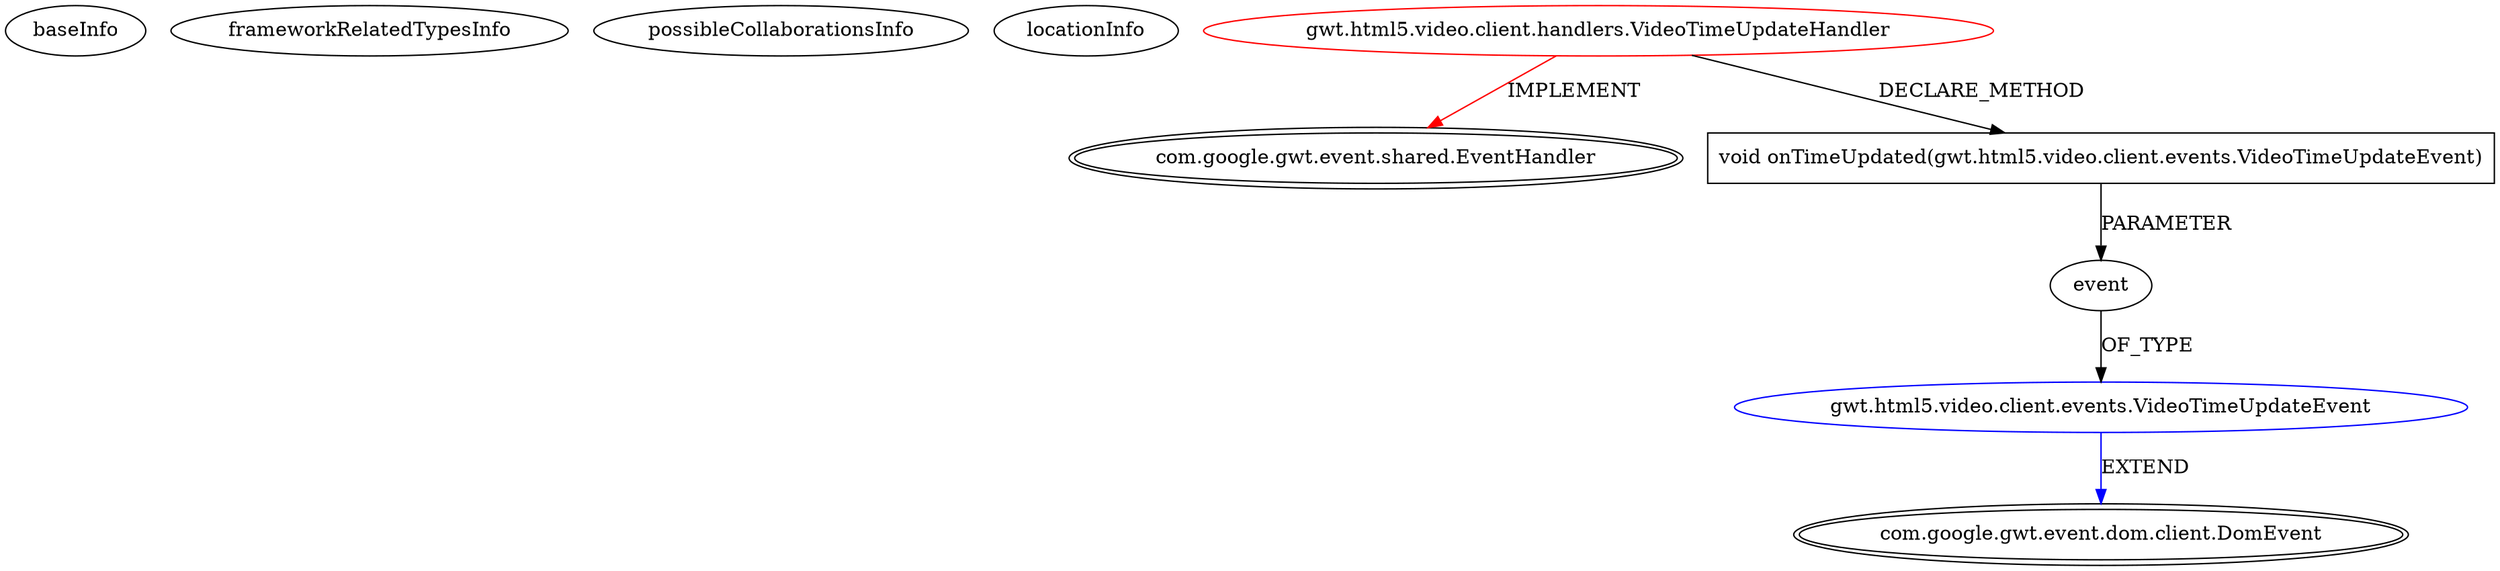 digraph {
baseInfo[graphId=4046,category="extension_graph",isAnonymous=false,possibleRelation=true]
frameworkRelatedTypesInfo[0="com.google.gwt.event.shared.EventHandler"]
possibleCollaborationsInfo[0="4046~CLIENT_METHOD_DECLARATION-PARAMETER_DECLARATION-~com.google.gwt.event.shared.EventHandler ~com.google.gwt.event.dom.client.DomEvent ~false~false"]
locationInfo[projectName="mguiral-GwtVideoLib",filePath="/mguiral-GwtVideoLib/GwtVideoLib-master/src/gwt/html5/video/client/handlers/VideoTimeUpdateHandler.java",contextSignature="VideoTimeUpdateHandler",graphId="4046"]
0[label="gwt.html5.video.client.handlers.VideoTimeUpdateHandler",vertexType="ROOT_CLIENT_CLASS_DECLARATION",isFrameworkType=false,color=red]
1[label="com.google.gwt.event.shared.EventHandler",vertexType="FRAMEWORK_INTERFACE_TYPE",isFrameworkType=true,peripheries=2]
2[label="void onTimeUpdated(gwt.html5.video.client.events.VideoTimeUpdateEvent)",vertexType="CLIENT_METHOD_DECLARATION",isFrameworkType=false,shape=box]
3[label="event",vertexType="PARAMETER_DECLARATION",isFrameworkType=false]
4[label="gwt.html5.video.client.events.VideoTimeUpdateEvent",vertexType="REFERENCE_CLIENT_CLASS_DECLARATION",isFrameworkType=false,color=blue]
5[label="com.google.gwt.event.dom.client.DomEvent",vertexType="FRAMEWORK_CLASS_TYPE",isFrameworkType=true,peripheries=2]
0->1[label="IMPLEMENT",color=red]
0->2[label="DECLARE_METHOD"]
4->5[label="EXTEND",color=blue]
3->4[label="OF_TYPE"]
2->3[label="PARAMETER"]
}
